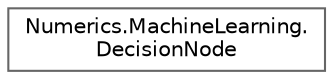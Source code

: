 digraph "Graphical Class Hierarchy"
{
 // LATEX_PDF_SIZE
  bgcolor="transparent";
  edge [fontname=Helvetica,fontsize=10,labelfontname=Helvetica,labelfontsize=10];
  node [fontname=Helvetica,fontsize=10,shape=box,height=0.2,width=0.4];
  rankdir="LR";
  Node0 [id="Node000000",label="Numerics.MachineLearning.\lDecisionNode",height=0.2,width=0.4,color="grey40", fillcolor="white", style="filled",URL="$class_numerics_1_1_machine_learning_1_1_decision_node.html",tooltip="A decision node class."];
}

